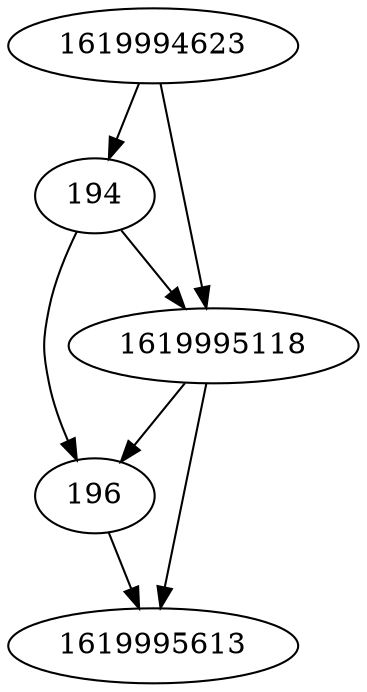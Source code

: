 strict digraph  {
194;
196;
1619995118;
1619995613;
1619994623;
194 -> 196;
194 -> 1619995118;
196 -> 1619995613;
1619995118 -> 196;
1619995118 -> 1619995613;
1619994623 -> 194;
1619994623 -> 1619995118;
}
